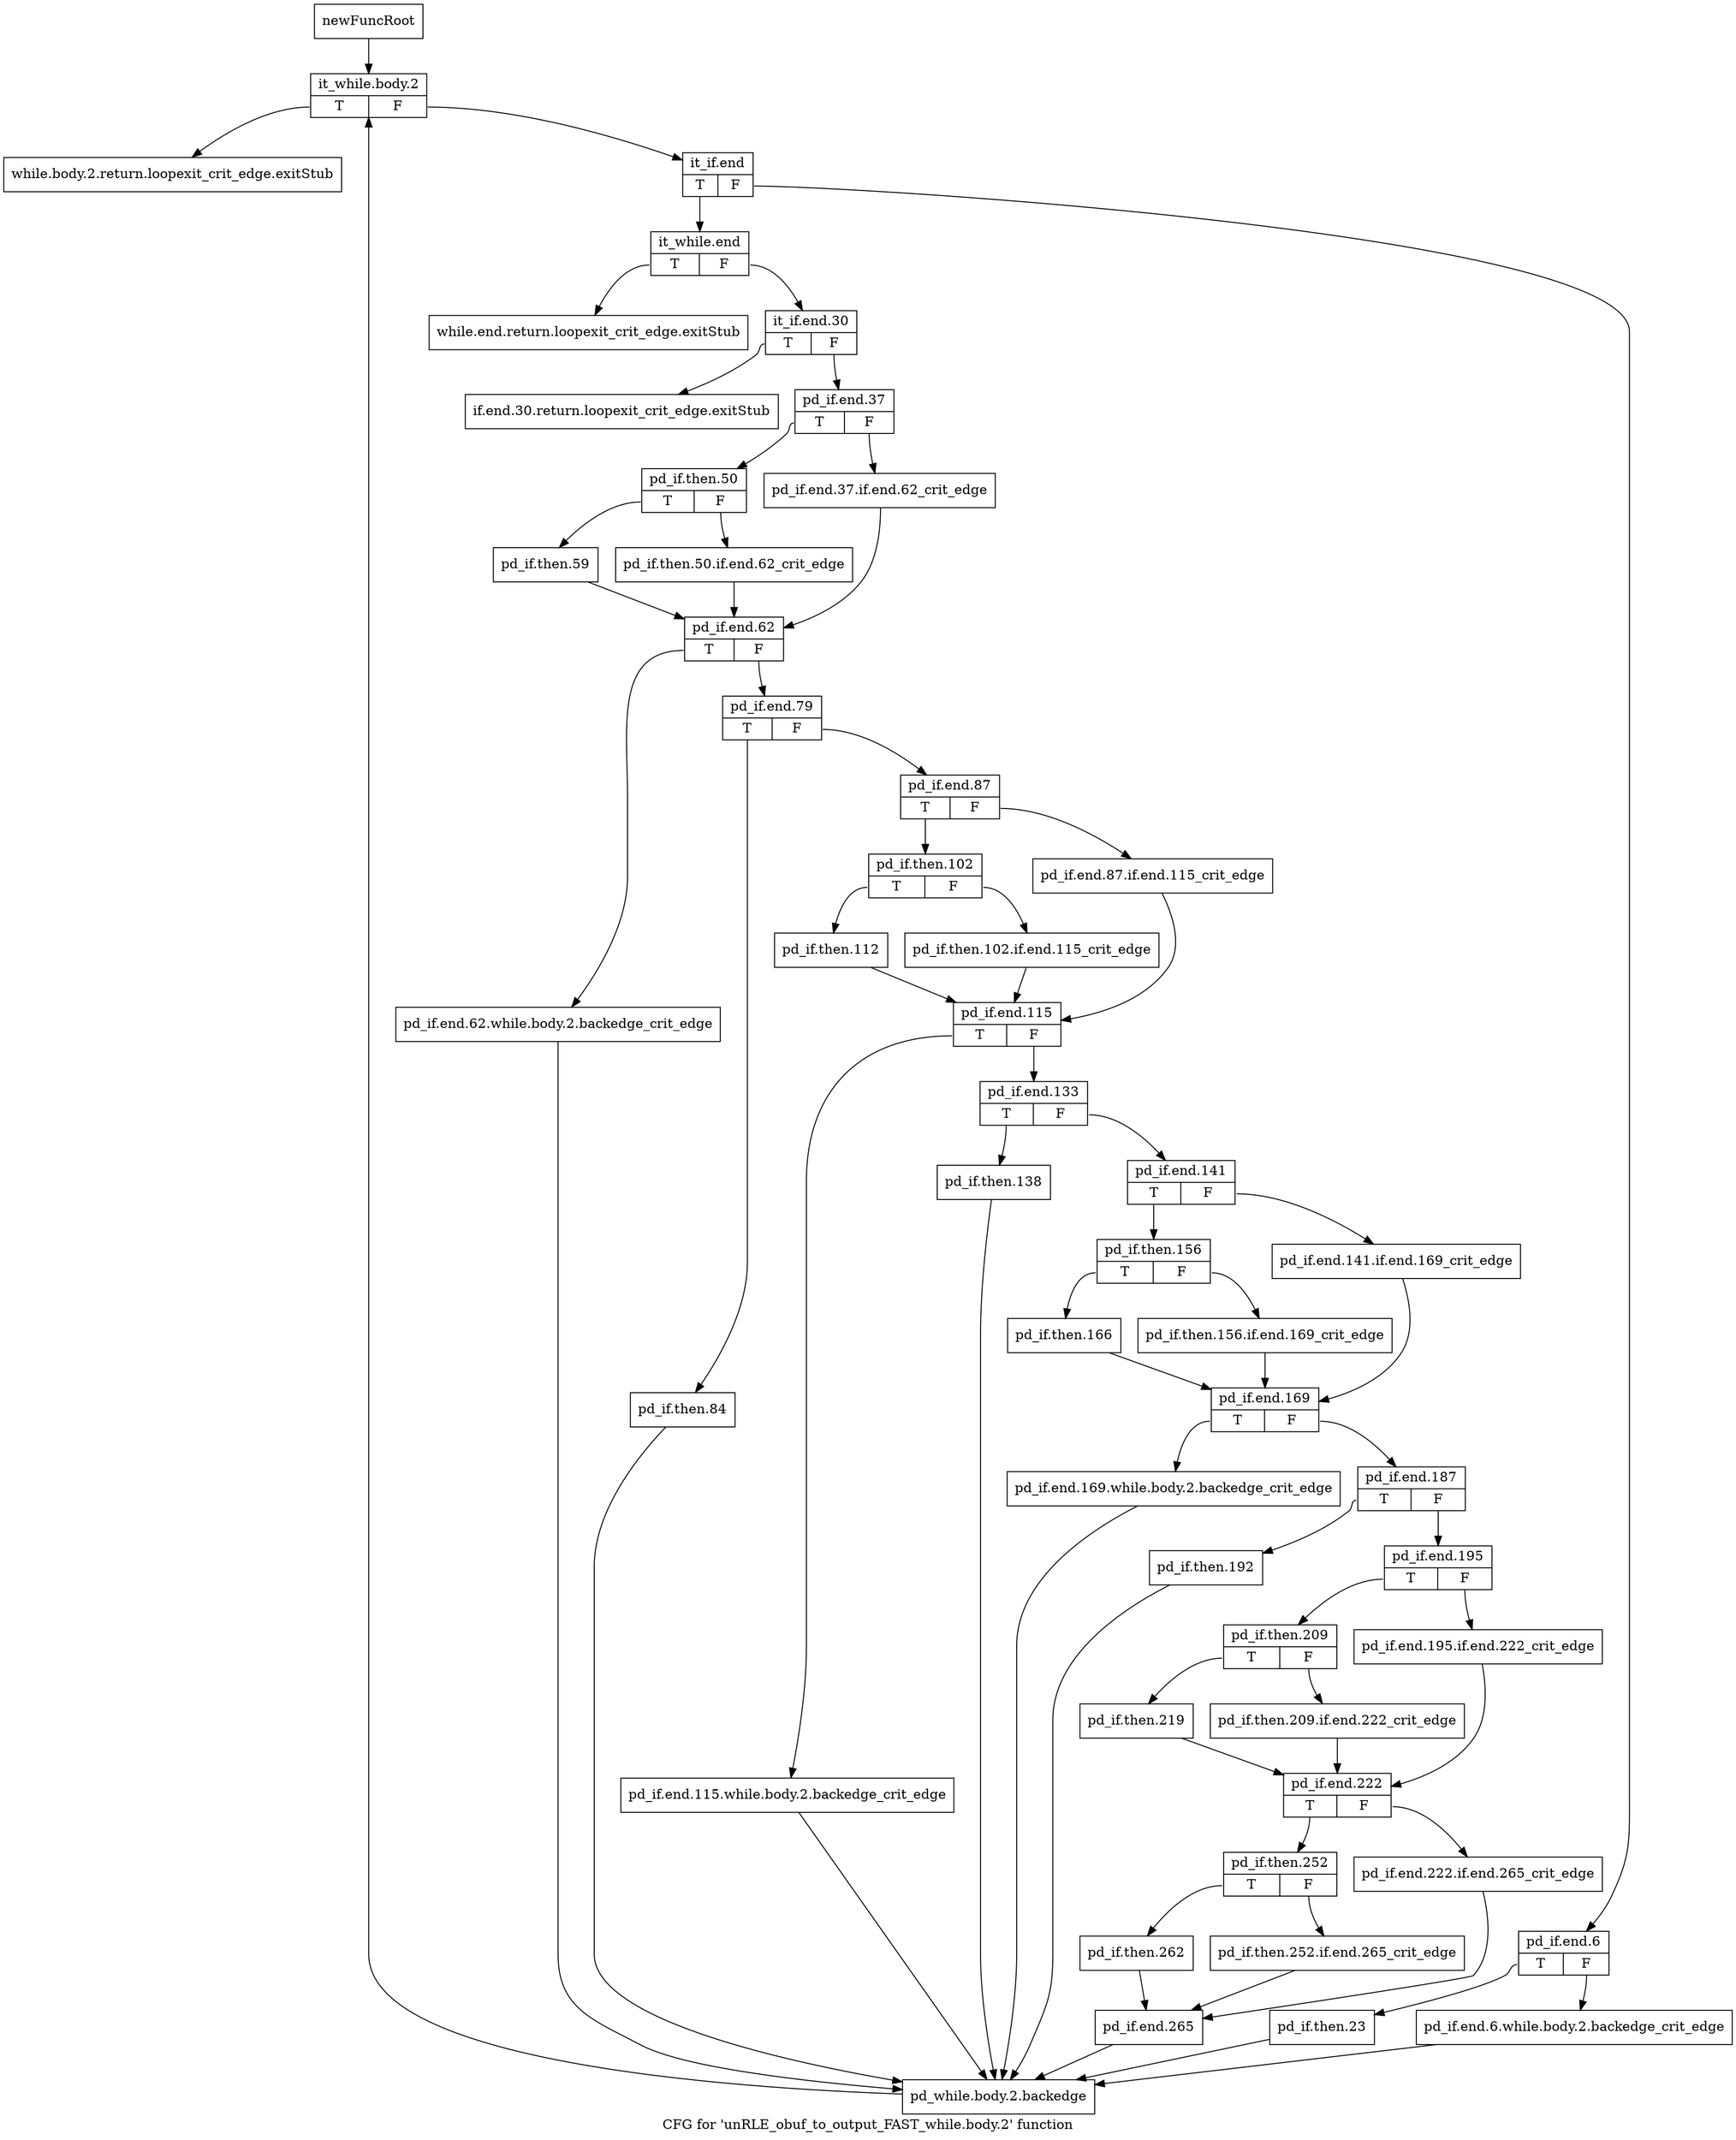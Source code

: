 digraph "CFG for 'unRLE_obuf_to_output_FAST_while.body.2' function" {
	label="CFG for 'unRLE_obuf_to_output_FAST_while.body.2' function";

	Node0x1864990 [shape=record,label="{newFuncRoot}"];
	Node0x1864990 -> Node0x1864ad0;
	Node0x18649e0 [shape=record,label="{while.body.2.return.loopexit_crit_edge.exitStub}"];
	Node0x1864a30 [shape=record,label="{while.end.return.loopexit_crit_edge.exitStub}"];
	Node0x1864a80 [shape=record,label="{if.end.30.return.loopexit_crit_edge.exitStub}"];
	Node0x1864ad0 [shape=record,label="{it_while.body.2|{<s0>T|<s1>F}}"];
	Node0x1864ad0:s0 -> Node0x18649e0;
	Node0x1864ad0:s1 -> Node0x1864b20;
	Node0x1864b20 [shape=record,label="{it_if.end|{<s0>T|<s1>F}}"];
	Node0x1864b20:s0 -> Node0x1864c60;
	Node0x1864b20:s1 -> Node0x1864b70;
	Node0x1864b70 [shape=record,label="{pd_if.end.6|{<s0>T|<s1>F}}"];
	Node0x1864b70:s0 -> Node0x1864c10;
	Node0x1864b70:s1 -> Node0x1864bc0;
	Node0x1864bc0 [shape=record,label="{pd_if.end.6.while.body.2.backedge_crit_edge}"];
	Node0x1864bc0 -> Node0x18679f0;
	Node0x1864c10 [shape=record,label="{pd_if.then.23}"];
	Node0x1864c10 -> Node0x18679f0;
	Node0x1864c60 [shape=record,label="{it_while.end|{<s0>T|<s1>F}}"];
	Node0x1864c60:s0 -> Node0x1864a30;
	Node0x1864c60:s1 -> Node0x1864cb0;
	Node0x1864cb0 [shape=record,label="{it_if.end.30|{<s0>T|<s1>F}}"];
	Node0x1864cb0:s0 -> Node0x1864a80;
	Node0x1864cb0:s1 -> Node0x1864d00;
	Node0x1864d00 [shape=record,label="{pd_if.end.37|{<s0>T|<s1>F}}"];
	Node0x1864d00:s0 -> Node0x1866eb0;
	Node0x1864d00:s1 -> Node0x1864d50;
	Node0x1864d50 [shape=record,label="{pd_if.end.37.if.end.62_crit_edge}"];
	Node0x1864d50 -> Node0x1866fa0;
	Node0x1866eb0 [shape=record,label="{pd_if.then.50|{<s0>T|<s1>F}}"];
	Node0x1866eb0:s0 -> Node0x1866f50;
	Node0x1866eb0:s1 -> Node0x1866f00;
	Node0x1866f00 [shape=record,label="{pd_if.then.50.if.end.62_crit_edge}"];
	Node0x1866f00 -> Node0x1866fa0;
	Node0x1866f50 [shape=record,label="{pd_if.then.59}"];
	Node0x1866f50 -> Node0x1866fa0;
	Node0x1866fa0 [shape=record,label="{pd_if.end.62|{<s0>T|<s1>F}}"];
	Node0x1866fa0:s0 -> Node0x18679a0;
	Node0x1866fa0:s1 -> Node0x1866ff0;
	Node0x1866ff0 [shape=record,label="{pd_if.end.79|{<s0>T|<s1>F}}"];
	Node0x1866ff0:s0 -> Node0x1867950;
	Node0x1866ff0:s1 -> Node0x1867040;
	Node0x1867040 [shape=record,label="{pd_if.end.87|{<s0>T|<s1>F}}"];
	Node0x1867040:s0 -> Node0x18670e0;
	Node0x1867040:s1 -> Node0x1867090;
	Node0x1867090 [shape=record,label="{pd_if.end.87.if.end.115_crit_edge}"];
	Node0x1867090 -> Node0x18671d0;
	Node0x18670e0 [shape=record,label="{pd_if.then.102|{<s0>T|<s1>F}}"];
	Node0x18670e0:s0 -> Node0x1867180;
	Node0x18670e0:s1 -> Node0x1867130;
	Node0x1867130 [shape=record,label="{pd_if.then.102.if.end.115_crit_edge}"];
	Node0x1867130 -> Node0x18671d0;
	Node0x1867180 [shape=record,label="{pd_if.then.112}"];
	Node0x1867180 -> Node0x18671d0;
	Node0x18671d0 [shape=record,label="{pd_if.end.115|{<s0>T|<s1>F}}"];
	Node0x18671d0:s0 -> Node0x1867900;
	Node0x18671d0:s1 -> Node0x1867220;
	Node0x1867220 [shape=record,label="{pd_if.end.133|{<s0>T|<s1>F}}"];
	Node0x1867220:s0 -> Node0x18678b0;
	Node0x1867220:s1 -> Node0x1867270;
	Node0x1867270 [shape=record,label="{pd_if.end.141|{<s0>T|<s1>F}}"];
	Node0x1867270:s0 -> Node0x1867310;
	Node0x1867270:s1 -> Node0x18672c0;
	Node0x18672c0 [shape=record,label="{pd_if.end.141.if.end.169_crit_edge}"];
	Node0x18672c0 -> Node0x1867400;
	Node0x1867310 [shape=record,label="{pd_if.then.156|{<s0>T|<s1>F}}"];
	Node0x1867310:s0 -> Node0x18673b0;
	Node0x1867310:s1 -> Node0x1867360;
	Node0x1867360 [shape=record,label="{pd_if.then.156.if.end.169_crit_edge}"];
	Node0x1867360 -> Node0x1867400;
	Node0x18673b0 [shape=record,label="{pd_if.then.166}"];
	Node0x18673b0 -> Node0x1867400;
	Node0x1867400 [shape=record,label="{pd_if.end.169|{<s0>T|<s1>F}}"];
	Node0x1867400:s0 -> Node0x1867860;
	Node0x1867400:s1 -> Node0x1867450;
	Node0x1867450 [shape=record,label="{pd_if.end.187|{<s0>T|<s1>F}}"];
	Node0x1867450:s0 -> Node0x1867810;
	Node0x1867450:s1 -> Node0x18674a0;
	Node0x18674a0 [shape=record,label="{pd_if.end.195|{<s0>T|<s1>F}}"];
	Node0x18674a0:s0 -> Node0x1867540;
	Node0x18674a0:s1 -> Node0x18674f0;
	Node0x18674f0 [shape=record,label="{pd_if.end.195.if.end.222_crit_edge}"];
	Node0x18674f0 -> Node0x1867630;
	Node0x1867540 [shape=record,label="{pd_if.then.209|{<s0>T|<s1>F}}"];
	Node0x1867540:s0 -> Node0x18675e0;
	Node0x1867540:s1 -> Node0x1867590;
	Node0x1867590 [shape=record,label="{pd_if.then.209.if.end.222_crit_edge}"];
	Node0x1867590 -> Node0x1867630;
	Node0x18675e0 [shape=record,label="{pd_if.then.219}"];
	Node0x18675e0 -> Node0x1867630;
	Node0x1867630 [shape=record,label="{pd_if.end.222|{<s0>T|<s1>F}}"];
	Node0x1867630:s0 -> Node0x18676d0;
	Node0x1867630:s1 -> Node0x1867680;
	Node0x1867680 [shape=record,label="{pd_if.end.222.if.end.265_crit_edge}"];
	Node0x1867680 -> Node0x18677c0;
	Node0x18676d0 [shape=record,label="{pd_if.then.252|{<s0>T|<s1>F}}"];
	Node0x18676d0:s0 -> Node0x1867770;
	Node0x18676d0:s1 -> Node0x1867720;
	Node0x1867720 [shape=record,label="{pd_if.then.252.if.end.265_crit_edge}"];
	Node0x1867720 -> Node0x18677c0;
	Node0x1867770 [shape=record,label="{pd_if.then.262}"];
	Node0x1867770 -> Node0x18677c0;
	Node0x18677c0 [shape=record,label="{pd_if.end.265}"];
	Node0x18677c0 -> Node0x18679f0;
	Node0x1867810 [shape=record,label="{pd_if.then.192}"];
	Node0x1867810 -> Node0x18679f0;
	Node0x1867860 [shape=record,label="{pd_if.end.169.while.body.2.backedge_crit_edge}"];
	Node0x1867860 -> Node0x18679f0;
	Node0x18678b0 [shape=record,label="{pd_if.then.138}"];
	Node0x18678b0 -> Node0x18679f0;
	Node0x1867900 [shape=record,label="{pd_if.end.115.while.body.2.backedge_crit_edge}"];
	Node0x1867900 -> Node0x18679f0;
	Node0x1867950 [shape=record,label="{pd_if.then.84}"];
	Node0x1867950 -> Node0x18679f0;
	Node0x18679a0 [shape=record,label="{pd_if.end.62.while.body.2.backedge_crit_edge}"];
	Node0x18679a0 -> Node0x18679f0;
	Node0x18679f0 [shape=record,label="{pd_while.body.2.backedge}"];
	Node0x18679f0 -> Node0x1864ad0;
}
